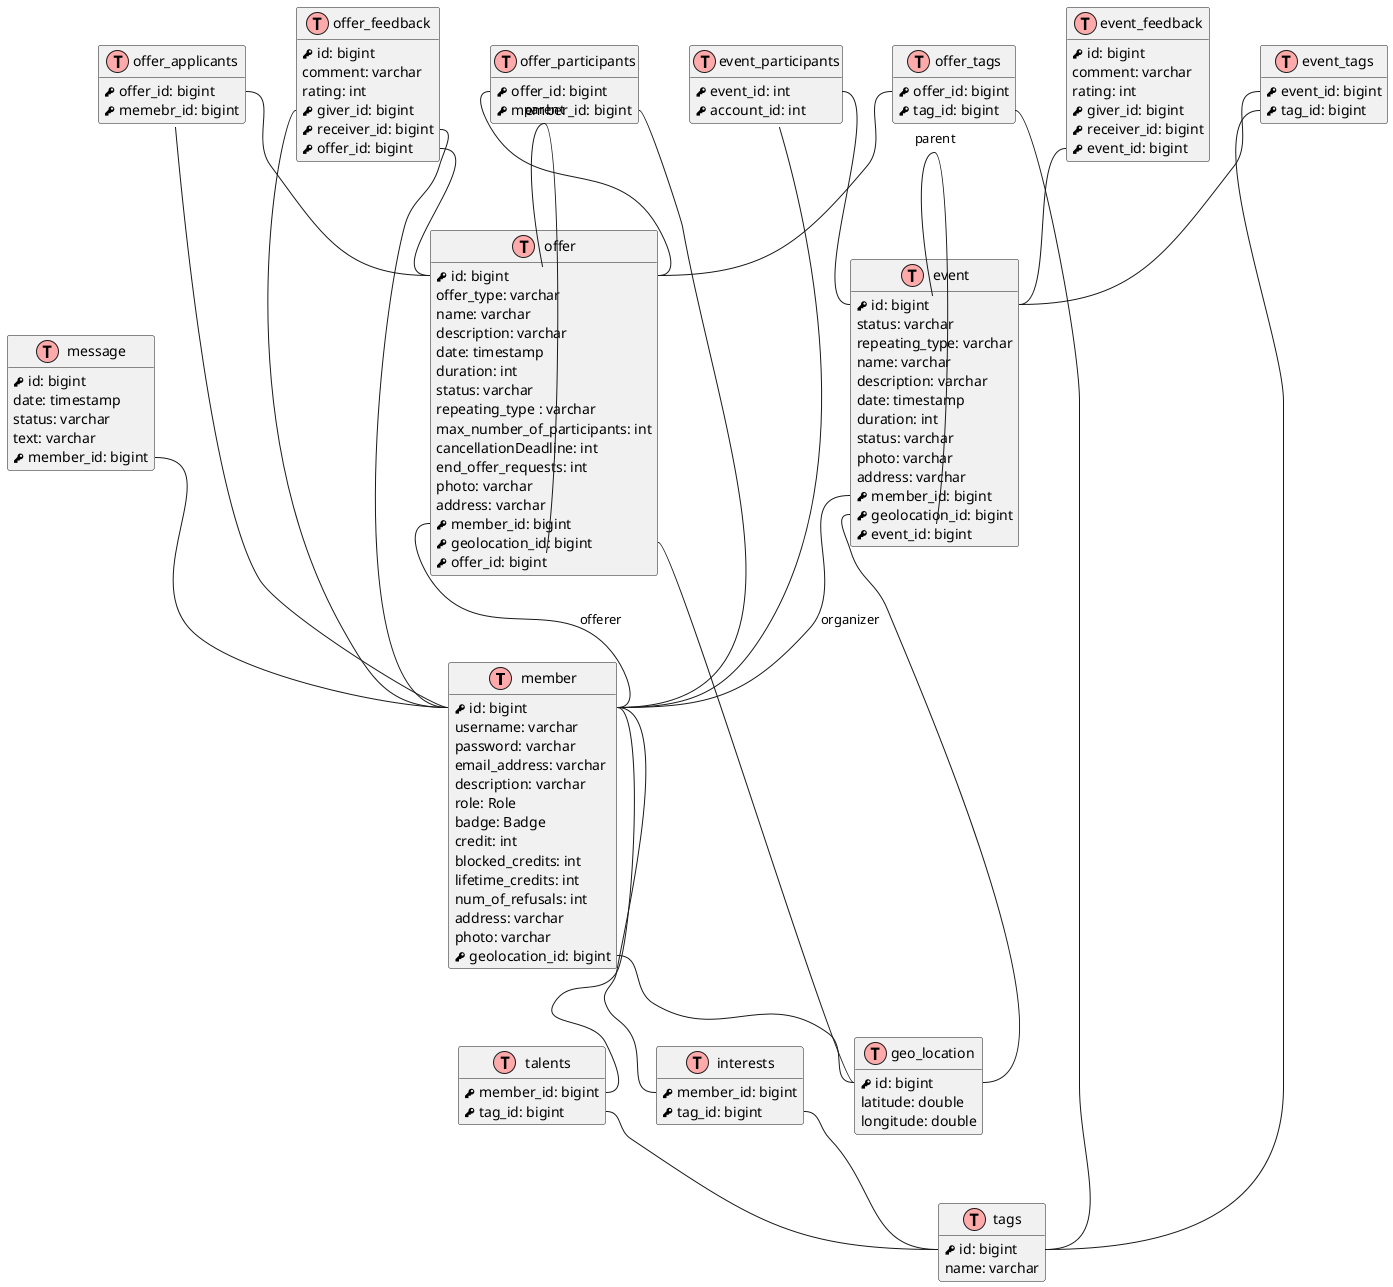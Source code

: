 @startuml

!define table(x) class x << (T,#FFAAAA) >>
hide methods

table(member) {
    <&key> id: bigint
    username: varchar
    password: varchar
    email_address: varchar
    description: varchar
    role: Role
    badge: Badge
    credit: int
    blocked_credits: int
    lifetime_credits: int
    num_of_refusals: int
    address: varchar
    photo: varchar
    <&key> geolocation_id: bigint
}

table(message) {
    <&key> id: bigint
    date: timestamp
    status: varchar
    text: varchar
    <&key> member_id: bigint
}

table(tags) {
    <&key> id: bigint
    name: varchar
}

table(interests) {
    <&key> member_id: bigint
    <&key> tag_id: bigint
}


table(talents) {
    <&key> member_id: bigint
    <&key> tag_id: bigint
}

table(offer_tags) {
    <&key> offer_id: bigint
    <&key> tag_id: bigint
}


table(event_tags) {
    <&key> event_id: bigint
    <&key> tag_id: bigint
}

table(geo_location) {
    <&key> id: bigint
    latitude: double
    longitude: double
}

table(offer) {
    <&key> id: bigint
    offer_type: varchar
    name: varchar
    description: varchar
    date: timestamp
    duration: int
    status: varchar
    repeating_type : varchar
    max_number_of_participants: int
    cancellationDeadline: int
    end_offer_requests: int
    photo: varchar
    address: varchar
    <&key> member_id: bigint
    <&key> geolocation_id: bigint
    <&key> offer_id: bigint
}

table(offer_applicants) {
    <&key> offer_id: bigint
    <&key> memebr_id: bigint
}

table(offer_participants) {
    <&key> offer_id: bigint
    <&key> member_id: bigint
}

table(offer_feedback) {
    <&key> id: bigint
    comment: varchar
    rating: int
    <&key> giver_id: bigint
    <&key> receiver_id: bigint
    <&key> offer_id: bigint
}

table(event) {
    <&key> id: bigint
    status: varchar
    repeating_type: varchar
    name: varchar
    description: varchar
    date: timestamp
    duration: int
    status: varchar
    photo: varchar
    address: varchar
    <&key> member_id: bigint
    <&key> geolocation_id: bigint
    <&key> event_id: bigint
}
table(event_participants) {
    <&key> event_id: int
    <&key> account_id: int
}

table(event_feedback) {
    <&key> id: bigint
    comment: varchar
    rating: int
    <&key> giver_id: bigint
    <&key> receiver_id: bigint
    <&key> event_id: bigint
}

member::geolocation_id -- geo_location::id
message::member_id -- member::id
member::id -- interests::member_id
interests::tag_id -- tags::id
member::id -- talents::member_id
talents::tag_id -- tags::id
offer_tags::offer_id -- offer::id
offer_tags::tag_id -- tags::id
event_tags::event_id -- event::id
event_tags::tag_id -- tags::id
offer::member_id -- member::id : offerer
offer::geolocation_id -- geo_location::id
offer::offer_id -- offer::id : parent
offer_applicants::offer_id -- offer::id
offer_applicants::member_id --member::id
offer_participants::offer_id -- offer::id
offer_participants::member_id -- member::id
offer_feedback::giver_id -- member::id
offer_feedback::receiver_id -- member::id
offer_feedback::offer_id -- offer::id
event::member_id -- member::id : organizer
event::geolocation_id -- geo_location::id
event::event_id -- event::id : parent
event_participants::event_id -- event::id
event_participants::member_id -- member::id
event_feedback::event_id -- event::id

@enduml